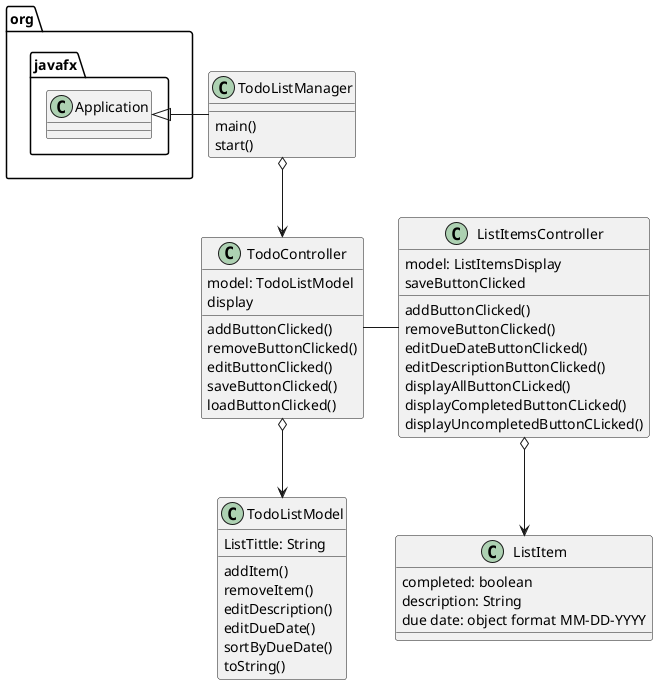 @startuml
'https://plantuml.com/class-diagram

class TodoListManager {
    main()
    start()
}

class TodoController{
    model: TodoListModel
    'javafx event handlers
    addButtonClicked()
    removeButtonClicked()
    editButtonClicked()
    saveButtonClicked()
    loadButtonClicked()
    display
}

class ListItemsController{
    model: ListItemsDisplay
    'javafx event handlers
    addButtonClicked()
    removeButtonClicked()
    editDueDateButtonClicked()
    editDescriptionButtonClicked()
    displayAllButtonCLicked()
    displayCompletedButtonCLicked()
    displayUncompletedButtonCLicked()
    saveButtonClicked

}

class TodoListModel {
    ListTittle: String

    addItem()
    removeItem()
    editDescription()
    editDueDate()
    sortByDueDate()
    toString()
}

class ListItem {
    completed: boolean
    description: String
    due date: object format MM-DD-YYYY
}

org.javafx.Application <|- TodoListManager
TodoListManager o--> TodoController
TodoController - ListItemsController
TodoController o--> TodoListModel
ListItemsController o--> ListItem



@enduml